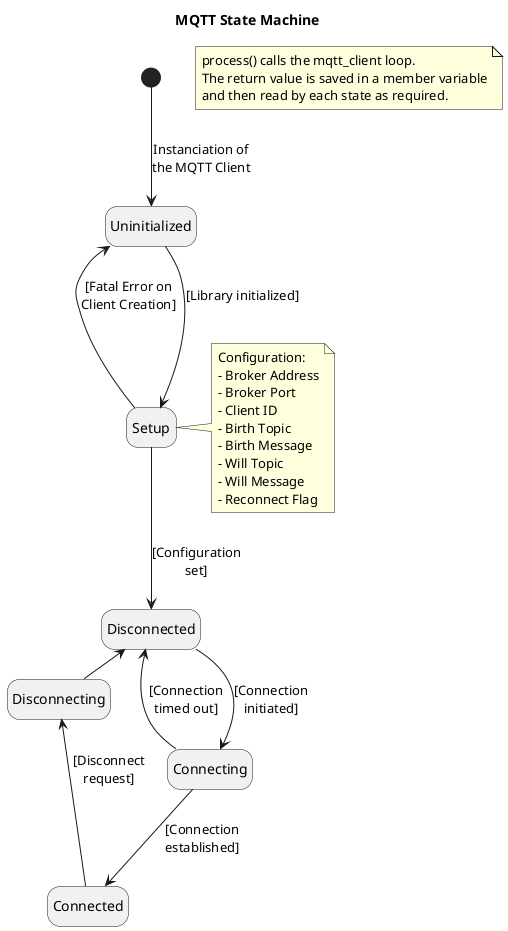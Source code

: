 @startuml MQTT State Machine

Title MQTT State Machine
hide empty description

state "Uninitialized" as Uninitialized
state "Setup" as Setup
state "Connecting" as Connecting
state "Connected" as Connected
state "Disconnecting" as Disconnecting
state "Disconnected" as Disconnected



[*] --> Uninitialized : Instanciation of\nthe MQTT Client
Uninitialized --> Setup : [Library initialized]
Uninitialized <-- Setup : [Fatal Error on\nClient Creation]
Setup --> Disconnected : [Configuration\nset]
Disconnected --> Connecting : [Connection\ninitiated]
Connecting --> Connected : [Connection\nestablished]
Disconnected <-- Connecting : [Connection\ntimed out]
Disconnected <-- Disconnecting : [Disconected from Broker]
Disconnecting <-- Connected : [Disconnect\nrequest]

note right of Setup
    Configuration:
    - Broker Address
    - Broker Port
    - Client ID
    - Birth Topic
    - Birth Message
    - Will Topic
    - Will Message
    - Reconnect Flag
end note

note as N1
process() calls the mqtt_client loop.
The return value is saved in a member variable
and then read by each state as required.
end note

@enduml